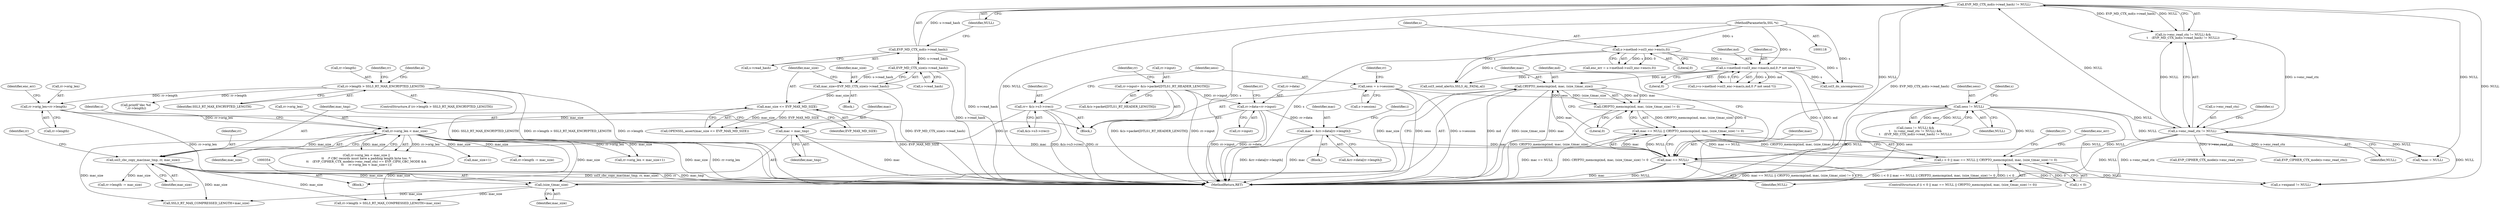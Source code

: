digraph "0_openssl_103b171d8fc282ef435f8de9afbf7782e312961f_2@API" {
"1000350" [label="(Call,CRYPTO_memcmp(md, mac, (size_t)mac_size))"];
"1000336" [label="(Call,s->method->ssl3_enc->mac(s,md,0 /* not send */))"];
"1000181" [label="(Call,s->method->ssl3_enc->enc(s,0))"];
"1000119" [label="(MethodParameterIn,SSL *s)"];
"1000346" [label="(Call,mac == NULL)"];
"1000305" [label="(Call,mac = mac_tmp)"];
"1000324" [label="(Call,mac = &rr->data[rr->length])"];
"1000165" [label="(Call,rr->data=rr->input)"];
"1000141" [label="(Call,rr->input= &(s->packet[DTLS1_RT_HEADER_LENGTH]))"];
"1000246" [label="(Call,EVP_MD_CTX_md(s->read_hash) != NULL)"];
"1000247" [label="(Call,EVP_MD_CTX_md(s->read_hash))"];
"1000241" [label="(Call,s->enc_read_ctx != NULL)"];
"1000237" [label="(Call,sess != NULL)"];
"1000136" [label="(Call,sess = s->session)"];
"1000353" [label="(Call,(size_t)mac_size)"];
"1000308" [label="(Call,ssl3_cbc_copy_mac(mac_tmp, rr, mac_size))"];
"1000128" [label="(Call,rr= &(s->s3->rrec))"];
"1000270" [label="(Call,rr->orig_len < mac_size)"];
"1000172" [label="(Call,rr->orig_len=rr->length)"];
"1000152" [label="(Call,rr->length > SSL3_RT_MAX_ENCRYPTED_LENGTH)"];
"1000265" [label="(Call,mac_size <= EVP_MAX_MD_SIZE)"];
"1000258" [label="(Call,mac_size=EVP_MD_CTX_size(s->read_hash))"];
"1000260" [label="(Call,EVP_MD_CTX_size(s->read_hash))"];
"1000349" [label="(Call,CRYPTO_memcmp(md, mac, (size_t)mac_size) != 0)"];
"1000345" [label="(Call,mac == NULL || CRYPTO_memcmp(md, mac, (size_t)mac_size) != 0)"];
"1000341" [label="(Call,i < 0 || mac == NULL || CRYPTO_memcmp(md, mac, (size_t)mac_size) != 0)"];
"1000173" [label="(Call,rr->orig_len)"];
"1000345" [label="(Call,mac == NULL || CRYPTO_memcmp(md, mac, (size_t)mac_size) != 0)"];
"1000348" [label="(Identifier,NULL)"];
"1000310" [label="(Identifier,rr)"];
"1000456" [label="(MethodReturn,RET)"];
"1000200" [label="(Call,printf(\"dec %d\n\",rr->length))"];
"1000341" [label="(Call,i < 0 || mac == NULL || CRYPTO_memcmp(md, mac, (size_t)mac_size) != 0)"];
"1000174" [label="(Identifier,rr)"];
"1000318" [label="(Block,)"];
"1000242" [label="(Call,s->enc_read_ctx)"];
"1000128" [label="(Call,rr= &(s->s3->rrec))"];
"1000269" [label="(Call,rr->orig_len < mac_size ||\n\t\t    /* CBC records must have a padding length byte too. */\n\t\t    (EVP_CIPHER_CTX_mode(s->enc_read_ctx) == EVP_CIPH_CBC_MODE &&\n\t\t     rr->orig_len < mac_size+1))"];
"1000307" [label="(Identifier,mac_tmp)"];
"1000258" [label="(Call,mac_size=EVP_MD_CTX_size(s->read_hash))"];
"1000169" [label="(Call,rr->input)"];
"1000120" [label="(Block,)"];
"1000356" [label="(Literal,0)"];
"1000238" [label="(Identifier,sess)"];
"1000267" [label="(Identifier,EVP_MAX_MD_SIZE)"];
"1000306" [label="(Identifier,mac)"];
"1000119" [label="(MethodParameterIn,SSL *s)"];
"1000266" [label="(Identifier,mac_size)"];
"1000159" [label="(Identifier,al)"];
"1000412" [label="(Call,ssl3_do_uncompress(s))"];
"1000349" [label="(Call,CRYPTO_memcmp(md, mac, (size_t)mac_size) != 0)"];
"1000270" [label="(Call,rr->orig_len < mac_size)"];
"1000236" [label="(Call,(sess != NULL) &&\n\t    (s->enc_read_ctx != NULL) &&\n\t    (EVP_MD_CTX_md(s->read_hash) != NULL))"];
"1000251" [label="(Identifier,NULL)"];
"1000314" [label="(Identifier,rr)"];
"1000152" [label="(Call,rr->length > SSL3_RT_MAX_ENCRYPTED_LENGTH)"];
"1000154" [label="(Identifier,rr)"];
"1000130" [label="(Call,&(s->s3->rrec))"];
"1000264" [label="(Call,OPENSSL_assert(mac_size <= EVP_MAX_MD_SIZE))"];
"1000309" [label="(Identifier,mac_tmp)"];
"1000304" [label="(Block,)"];
"1000286" [label="(Call,mac_size+1)"];
"1000156" [label="(Identifier,SSL3_RT_MAX_ENCRYPTED_LENGTH)"];
"1000353" [label="(Call,(size_t)mac_size)"];
"1000334" [label="(Call,i=s->method->ssl3_enc->mac(s,md,0 /* not send */))"];
"1000145" [label="(Call,&(s->packet[DTLS1_RT_HEADER_LENGTH]))"];
"1000249" [label="(Identifier,s)"];
"1000352" [label="(Identifier,mac)"];
"1000141" [label="(Call,rr->input= &(s->packet[DTLS1_RT_HEADER_LENGTH]))"];
"1000239" [label="(Identifier,NULL)"];
"1000136" [label="(Call,sess = s->session)"];
"1000335" [label="(Identifier,i)"];
"1000151" [label="(ControlStructure,if (rr->length > SSL3_RT_MAX_ENCRYPTED_LENGTH))"];
"1000319" [label="(Call,rr->length -= mac_size)"];
"1000346" [label="(Call,mac == NULL)"];
"1000260" [label="(Call,EVP_MD_CTX_size(s->read_hash))"];
"1000277" [label="(Call,EVP_CIPHER_CTX_mode(s->enc_read_ctx))"];
"1000449" [label="(Call,ssl3_send_alert(s,SSL3_AL_FATAL,al))"];
"1000241" [label="(Call,s->enc_read_ctx != NULL)"];
"1000366" [label="(Call,SSL3_RT_MAX_COMPRESSED_LENGTH+mac_size)"];
"1000153" [label="(Call,rr->length)"];
"1000337" [label="(Identifier,s)"];
"1000274" [label="(Identifier,mac_size)"];
"1000362" [label="(Call,rr->length > SSL3_RT_MAX_COMPRESSED_LENGTH+mac_size)"];
"1000246" [label="(Call,EVP_MD_CTX_md(s->read_hash) != NULL)"];
"1000265" [label="(Call,mac_size <= EVP_MAX_MD_SIZE)"];
"1000347" [label="(Identifier,mac)"];
"1000305" [label="(Call,mac = mac_tmp)"];
"1000338" [label="(Identifier,md)"];
"1000350" [label="(Call,CRYPTO_memcmp(md, mac, (size_t)mac_size))"];
"1000355" [label="(Identifier,mac_size)"];
"1000245" [label="(Identifier,NULL)"];
"1000143" [label="(Identifier,rr)"];
"1000308" [label="(Call,ssl3_cbc_copy_mac(mac_tmp, rr, mac_size))"];
"1000172" [label="(Call,rr->orig_len=rr->length)"];
"1000182" [label="(Identifier,s)"];
"1000351" [label="(Identifier,md)"];
"1000390" [label="(Call,s->expand != NULL)"];
"1000167" [label="(Identifier,rr)"];
"1000183" [label="(Literal,0)"];
"1000247" [label="(Call,EVP_MD_CTX_md(s->read_hash))"];
"1000138" [label="(Call,s->session)"];
"1000340" [label="(ControlStructure,if (i < 0 || mac == NULL || CRYPTO_memcmp(md, mac, (size_t)mac_size) != 0))"];
"1000179" [label="(Call,enc_err = s->method->ssl3_enc->enc(s,0))"];
"1000248" [label="(Call,s->read_hash)"];
"1000180" [label="(Identifier,enc_err)"];
"1000240" [label="(Call,(s->enc_read_ctx != NULL) &&\n\t    (EVP_MD_CTX_md(s->read_hash) != NULL))"];
"1000325" [label="(Identifier,mac)"];
"1000137" [label="(Identifier,sess)"];
"1000326" [label="(Call,&rr->data[rr->length])"];
"1000324" [label="(Call,mac = &rr->data[rr->length])"];
"1000271" [label="(Call,rr->orig_len)"];
"1000254" [label="(Call,*mac = NULL)"];
"1000312" [label="(Call,rr->length -= mac_size)"];
"1000336" [label="(Call,s->method->ssl3_enc->mac(s,md,0 /* not send */))"];
"1000339" [label="(Literal,0)"];
"1000282" [label="(Call,rr->orig_len < mac_size+1)"];
"1000342" [label="(Call,i < 0)"];
"1000364" [label="(Identifier,rr)"];
"1000142" [label="(Call,rr->input)"];
"1000279" [label="(Identifier,s)"];
"1000176" [label="(Call,rr->length)"];
"1000261" [label="(Call,s->read_hash)"];
"1000252" [label="(Block,)"];
"1000129" [label="(Identifier,rr)"];
"1000237" [label="(Call,sess != NULL)"];
"1000299" [label="(Call,EVP_CIPHER_CTX_mode(s->enc_read_ctx))"];
"1000311" [label="(Identifier,mac_size)"];
"1000259" [label="(Identifier,mac_size)"];
"1000181" [label="(Call,s->method->ssl3_enc->enc(s,0))"];
"1000358" [label="(Identifier,enc_err)"];
"1000166" [label="(Call,rr->data)"];
"1000165" [label="(Call,rr->data=rr->input)"];
"1000243" [label="(Identifier,s)"];
"1000350" -> "1000349"  [label="AST: "];
"1000350" -> "1000353"  [label="CFG: "];
"1000351" -> "1000350"  [label="AST: "];
"1000352" -> "1000350"  [label="AST: "];
"1000353" -> "1000350"  [label="AST: "];
"1000356" -> "1000350"  [label="CFG: "];
"1000350" -> "1000456"  [label="DDG: md"];
"1000350" -> "1000456"  [label="DDG: (size_t)mac_size"];
"1000350" -> "1000456"  [label="DDG: mac"];
"1000350" -> "1000349"  [label="DDG: md"];
"1000350" -> "1000349"  [label="DDG: mac"];
"1000350" -> "1000349"  [label="DDG: (size_t)mac_size"];
"1000336" -> "1000350"  [label="DDG: md"];
"1000346" -> "1000350"  [label="DDG: mac"];
"1000353" -> "1000350"  [label="DDG: mac_size"];
"1000336" -> "1000334"  [label="AST: "];
"1000336" -> "1000339"  [label="CFG: "];
"1000337" -> "1000336"  [label="AST: "];
"1000338" -> "1000336"  [label="AST: "];
"1000339" -> "1000336"  [label="AST: "];
"1000334" -> "1000336"  [label="CFG: "];
"1000336" -> "1000456"  [label="DDG: md"];
"1000336" -> "1000456"  [label="DDG: s"];
"1000336" -> "1000334"  [label="DDG: s"];
"1000336" -> "1000334"  [label="DDG: md"];
"1000336" -> "1000334"  [label="DDG: 0"];
"1000181" -> "1000336"  [label="DDG: s"];
"1000119" -> "1000336"  [label="DDG: s"];
"1000336" -> "1000412"  [label="DDG: s"];
"1000336" -> "1000449"  [label="DDG: s"];
"1000181" -> "1000179"  [label="AST: "];
"1000181" -> "1000183"  [label="CFG: "];
"1000182" -> "1000181"  [label="AST: "];
"1000183" -> "1000181"  [label="AST: "];
"1000179" -> "1000181"  [label="CFG: "];
"1000181" -> "1000456"  [label="DDG: s"];
"1000181" -> "1000179"  [label="DDG: s"];
"1000181" -> "1000179"  [label="DDG: 0"];
"1000119" -> "1000181"  [label="DDG: s"];
"1000181" -> "1000412"  [label="DDG: s"];
"1000181" -> "1000449"  [label="DDG: s"];
"1000119" -> "1000118"  [label="AST: "];
"1000119" -> "1000456"  [label="DDG: s"];
"1000119" -> "1000412"  [label="DDG: s"];
"1000119" -> "1000449"  [label="DDG: s"];
"1000346" -> "1000345"  [label="AST: "];
"1000346" -> "1000348"  [label="CFG: "];
"1000347" -> "1000346"  [label="AST: "];
"1000348" -> "1000346"  [label="AST: "];
"1000351" -> "1000346"  [label="CFG: "];
"1000345" -> "1000346"  [label="CFG: "];
"1000346" -> "1000456"  [label="DDG: NULL"];
"1000346" -> "1000456"  [label="DDG: mac"];
"1000346" -> "1000345"  [label="DDG: mac"];
"1000346" -> "1000345"  [label="DDG: NULL"];
"1000305" -> "1000346"  [label="DDG: mac"];
"1000324" -> "1000346"  [label="DDG: mac"];
"1000246" -> "1000346"  [label="DDG: NULL"];
"1000237" -> "1000346"  [label="DDG: NULL"];
"1000241" -> "1000346"  [label="DDG: NULL"];
"1000346" -> "1000390"  [label="DDG: NULL"];
"1000305" -> "1000304"  [label="AST: "];
"1000305" -> "1000307"  [label="CFG: "];
"1000306" -> "1000305"  [label="AST: "];
"1000307" -> "1000305"  [label="AST: "];
"1000309" -> "1000305"  [label="CFG: "];
"1000305" -> "1000456"  [label="DDG: mac"];
"1000324" -> "1000318"  [label="AST: "];
"1000324" -> "1000326"  [label="CFG: "];
"1000325" -> "1000324"  [label="AST: "];
"1000326" -> "1000324"  [label="AST: "];
"1000335" -> "1000324"  [label="CFG: "];
"1000324" -> "1000456"  [label="DDG: &rr->data[rr->length]"];
"1000324" -> "1000456"  [label="DDG: mac"];
"1000165" -> "1000324"  [label="DDG: rr->data"];
"1000165" -> "1000120"  [label="AST: "];
"1000165" -> "1000169"  [label="CFG: "];
"1000166" -> "1000165"  [label="AST: "];
"1000169" -> "1000165"  [label="AST: "];
"1000174" -> "1000165"  [label="CFG: "];
"1000165" -> "1000456"  [label="DDG: rr->input"];
"1000165" -> "1000456"  [label="DDG: rr->data"];
"1000141" -> "1000165"  [label="DDG: rr->input"];
"1000141" -> "1000120"  [label="AST: "];
"1000141" -> "1000145"  [label="CFG: "];
"1000142" -> "1000141"  [label="AST: "];
"1000145" -> "1000141"  [label="AST: "];
"1000154" -> "1000141"  [label="CFG: "];
"1000141" -> "1000456"  [label="DDG: rr->input"];
"1000141" -> "1000456"  [label="DDG: &(s->packet[DTLS1_RT_HEADER_LENGTH])"];
"1000246" -> "1000240"  [label="AST: "];
"1000246" -> "1000251"  [label="CFG: "];
"1000247" -> "1000246"  [label="AST: "];
"1000251" -> "1000246"  [label="AST: "];
"1000240" -> "1000246"  [label="CFG: "];
"1000246" -> "1000456"  [label="DDG: NULL"];
"1000246" -> "1000456"  [label="DDG: EVP_MD_CTX_md(s->read_hash)"];
"1000246" -> "1000240"  [label="DDG: EVP_MD_CTX_md(s->read_hash)"];
"1000246" -> "1000240"  [label="DDG: NULL"];
"1000247" -> "1000246"  [label="DDG: s->read_hash"];
"1000241" -> "1000246"  [label="DDG: NULL"];
"1000246" -> "1000254"  [label="DDG: NULL"];
"1000246" -> "1000390"  [label="DDG: NULL"];
"1000247" -> "1000248"  [label="CFG: "];
"1000248" -> "1000247"  [label="AST: "];
"1000251" -> "1000247"  [label="CFG: "];
"1000247" -> "1000456"  [label="DDG: s->read_hash"];
"1000247" -> "1000260"  [label="DDG: s->read_hash"];
"1000241" -> "1000240"  [label="AST: "];
"1000241" -> "1000245"  [label="CFG: "];
"1000242" -> "1000241"  [label="AST: "];
"1000245" -> "1000241"  [label="AST: "];
"1000249" -> "1000241"  [label="CFG: "];
"1000240" -> "1000241"  [label="CFG: "];
"1000241" -> "1000456"  [label="DDG: s->enc_read_ctx"];
"1000241" -> "1000456"  [label="DDG: NULL"];
"1000241" -> "1000240"  [label="DDG: s->enc_read_ctx"];
"1000241" -> "1000240"  [label="DDG: NULL"];
"1000237" -> "1000241"  [label="DDG: NULL"];
"1000241" -> "1000254"  [label="DDG: NULL"];
"1000241" -> "1000277"  [label="DDG: s->enc_read_ctx"];
"1000241" -> "1000299"  [label="DDG: s->enc_read_ctx"];
"1000241" -> "1000390"  [label="DDG: NULL"];
"1000237" -> "1000236"  [label="AST: "];
"1000237" -> "1000239"  [label="CFG: "];
"1000238" -> "1000237"  [label="AST: "];
"1000239" -> "1000237"  [label="AST: "];
"1000243" -> "1000237"  [label="CFG: "];
"1000236" -> "1000237"  [label="CFG: "];
"1000237" -> "1000456"  [label="DDG: NULL"];
"1000237" -> "1000456"  [label="DDG: sess"];
"1000237" -> "1000236"  [label="DDG: sess"];
"1000237" -> "1000236"  [label="DDG: NULL"];
"1000136" -> "1000237"  [label="DDG: sess"];
"1000237" -> "1000254"  [label="DDG: NULL"];
"1000237" -> "1000390"  [label="DDG: NULL"];
"1000136" -> "1000120"  [label="AST: "];
"1000136" -> "1000138"  [label="CFG: "];
"1000137" -> "1000136"  [label="AST: "];
"1000138" -> "1000136"  [label="AST: "];
"1000143" -> "1000136"  [label="CFG: "];
"1000136" -> "1000456"  [label="DDG: s->session"];
"1000136" -> "1000456"  [label="DDG: sess"];
"1000353" -> "1000355"  [label="CFG: "];
"1000354" -> "1000353"  [label="AST: "];
"1000355" -> "1000353"  [label="AST: "];
"1000308" -> "1000353"  [label="DDG: mac_size"];
"1000270" -> "1000353"  [label="DDG: mac_size"];
"1000353" -> "1000362"  [label="DDG: mac_size"];
"1000353" -> "1000366"  [label="DDG: mac_size"];
"1000308" -> "1000304"  [label="AST: "];
"1000308" -> "1000311"  [label="CFG: "];
"1000309" -> "1000308"  [label="AST: "];
"1000310" -> "1000308"  [label="AST: "];
"1000311" -> "1000308"  [label="AST: "];
"1000314" -> "1000308"  [label="CFG: "];
"1000308" -> "1000456"  [label="DDG: rr"];
"1000308" -> "1000456"  [label="DDG: mac_tmp"];
"1000308" -> "1000456"  [label="DDG: ssl3_cbc_copy_mac(mac_tmp, rr, mac_size)"];
"1000128" -> "1000308"  [label="DDG: rr"];
"1000270" -> "1000308"  [label="DDG: mac_size"];
"1000308" -> "1000312"  [label="DDG: mac_size"];
"1000308" -> "1000362"  [label="DDG: mac_size"];
"1000308" -> "1000366"  [label="DDG: mac_size"];
"1000128" -> "1000120"  [label="AST: "];
"1000128" -> "1000130"  [label="CFG: "];
"1000129" -> "1000128"  [label="AST: "];
"1000130" -> "1000128"  [label="AST: "];
"1000137" -> "1000128"  [label="CFG: "];
"1000128" -> "1000456"  [label="DDG: &(s->s3->rrec)"];
"1000128" -> "1000456"  [label="DDG: rr"];
"1000270" -> "1000269"  [label="AST: "];
"1000270" -> "1000274"  [label="CFG: "];
"1000271" -> "1000270"  [label="AST: "];
"1000274" -> "1000270"  [label="AST: "];
"1000279" -> "1000270"  [label="CFG: "];
"1000269" -> "1000270"  [label="CFG: "];
"1000270" -> "1000456"  [label="DDG: mac_size"];
"1000270" -> "1000456"  [label="DDG: rr->orig_len"];
"1000270" -> "1000269"  [label="DDG: rr->orig_len"];
"1000270" -> "1000269"  [label="DDG: mac_size"];
"1000172" -> "1000270"  [label="DDG: rr->orig_len"];
"1000265" -> "1000270"  [label="DDG: mac_size"];
"1000270" -> "1000282"  [label="DDG: rr->orig_len"];
"1000270" -> "1000282"  [label="DDG: mac_size"];
"1000270" -> "1000286"  [label="DDG: mac_size"];
"1000270" -> "1000319"  [label="DDG: mac_size"];
"1000270" -> "1000362"  [label="DDG: mac_size"];
"1000270" -> "1000366"  [label="DDG: mac_size"];
"1000172" -> "1000120"  [label="AST: "];
"1000172" -> "1000176"  [label="CFG: "];
"1000173" -> "1000172"  [label="AST: "];
"1000176" -> "1000172"  [label="AST: "];
"1000180" -> "1000172"  [label="CFG: "];
"1000172" -> "1000456"  [label="DDG: rr->orig_len"];
"1000152" -> "1000172"  [label="DDG: rr->length"];
"1000152" -> "1000151"  [label="AST: "];
"1000152" -> "1000156"  [label="CFG: "];
"1000153" -> "1000152"  [label="AST: "];
"1000156" -> "1000152"  [label="AST: "];
"1000159" -> "1000152"  [label="CFG: "];
"1000167" -> "1000152"  [label="CFG: "];
"1000152" -> "1000456"  [label="DDG: rr->length > SSL3_RT_MAX_ENCRYPTED_LENGTH"];
"1000152" -> "1000456"  [label="DDG: rr->length"];
"1000152" -> "1000456"  [label="DDG: SSL3_RT_MAX_ENCRYPTED_LENGTH"];
"1000152" -> "1000200"  [label="DDG: rr->length"];
"1000265" -> "1000264"  [label="AST: "];
"1000265" -> "1000267"  [label="CFG: "];
"1000266" -> "1000265"  [label="AST: "];
"1000267" -> "1000265"  [label="AST: "];
"1000264" -> "1000265"  [label="CFG: "];
"1000265" -> "1000456"  [label="DDG: EVP_MAX_MD_SIZE"];
"1000265" -> "1000264"  [label="DDG: mac_size"];
"1000265" -> "1000264"  [label="DDG: EVP_MAX_MD_SIZE"];
"1000258" -> "1000265"  [label="DDG: mac_size"];
"1000258" -> "1000252"  [label="AST: "];
"1000258" -> "1000260"  [label="CFG: "];
"1000259" -> "1000258"  [label="AST: "];
"1000260" -> "1000258"  [label="AST: "];
"1000266" -> "1000258"  [label="CFG: "];
"1000258" -> "1000456"  [label="DDG: EVP_MD_CTX_size(s->read_hash)"];
"1000260" -> "1000258"  [label="DDG: s->read_hash"];
"1000260" -> "1000261"  [label="CFG: "];
"1000261" -> "1000260"  [label="AST: "];
"1000260" -> "1000456"  [label="DDG: s->read_hash"];
"1000349" -> "1000345"  [label="AST: "];
"1000349" -> "1000356"  [label="CFG: "];
"1000356" -> "1000349"  [label="AST: "];
"1000345" -> "1000349"  [label="CFG: "];
"1000349" -> "1000456"  [label="DDG: CRYPTO_memcmp(md, mac, (size_t)mac_size)"];
"1000349" -> "1000345"  [label="DDG: CRYPTO_memcmp(md, mac, (size_t)mac_size)"];
"1000349" -> "1000345"  [label="DDG: 0"];
"1000345" -> "1000341"  [label="AST: "];
"1000341" -> "1000345"  [label="CFG: "];
"1000345" -> "1000456"  [label="DDG: CRYPTO_memcmp(md, mac, (size_t)mac_size) != 0"];
"1000345" -> "1000456"  [label="DDG: mac == NULL"];
"1000345" -> "1000341"  [label="DDG: mac == NULL"];
"1000345" -> "1000341"  [label="DDG: CRYPTO_memcmp(md, mac, (size_t)mac_size) != 0"];
"1000341" -> "1000340"  [label="AST: "];
"1000341" -> "1000342"  [label="CFG: "];
"1000342" -> "1000341"  [label="AST: "];
"1000358" -> "1000341"  [label="CFG: "];
"1000364" -> "1000341"  [label="CFG: "];
"1000341" -> "1000456"  [label="DDG: i < 0"];
"1000341" -> "1000456"  [label="DDG: mac == NULL || CRYPTO_memcmp(md, mac, (size_t)mac_size) != 0"];
"1000341" -> "1000456"  [label="DDG: i < 0 || mac == NULL || CRYPTO_memcmp(md, mac, (size_t)mac_size) != 0"];
"1000342" -> "1000341"  [label="DDG: i"];
"1000342" -> "1000341"  [label="DDG: 0"];
}
